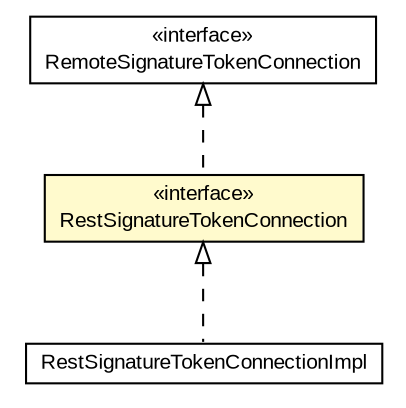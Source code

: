 #!/usr/local/bin/dot
#
# Class diagram 
# Generated by UMLGraph version R5_6-24-gf6e263 (http://www.umlgraph.org/)
#

digraph G {
	edge [fontname="arial",fontsize=10,labelfontname="arial",labelfontsize=10];
	node [fontname="arial",fontsize=10,shape=plaintext];
	nodesep=0.25;
	ranksep=0.5;
	// eu.europa.esig.dss.token.RestSignatureTokenConnectionImpl
	c569150 [label=<<table title="eu.europa.esig.dss.token.RestSignatureTokenConnectionImpl" border="0" cellborder="1" cellspacing="0" cellpadding="2" port="p" href="./RestSignatureTokenConnectionImpl.html">
		<tr><td><table border="0" cellspacing="0" cellpadding="1">
<tr><td align="center" balign="center"> RestSignatureTokenConnectionImpl </td></tr>
		</table></td></tr>
		</table>>, URL="./RestSignatureTokenConnectionImpl.html", fontname="arial", fontcolor="black", fontsize=10.0];
	// eu.europa.esig.dss.token.RestSignatureTokenConnection
	c569151 [label=<<table title="eu.europa.esig.dss.token.RestSignatureTokenConnection" border="0" cellborder="1" cellspacing="0" cellpadding="2" port="p" bgcolor="lemonChiffon" href="./RestSignatureTokenConnection.html">
		<tr><td><table border="0" cellspacing="0" cellpadding="1">
<tr><td align="center" balign="center"> &#171;interface&#187; </td></tr>
<tr><td align="center" balign="center"> RestSignatureTokenConnection </td></tr>
		</table></td></tr>
		</table>>, URL="./RestSignatureTokenConnection.html", fontname="arial", fontcolor="black", fontsize=10.0];
	// eu.europa.esig.dss.token.RemoteSignatureTokenConnection
	c569161 [label=<<table title="eu.europa.esig.dss.token.RemoteSignatureTokenConnection" border="0" cellborder="1" cellspacing="0" cellpadding="2" port="p" href="./RemoteSignatureTokenConnection.html">
		<tr><td><table border="0" cellspacing="0" cellpadding="1">
<tr><td align="center" balign="center"> &#171;interface&#187; </td></tr>
<tr><td align="center" balign="center"> RemoteSignatureTokenConnection </td></tr>
		</table></td></tr>
		</table>>, URL="./RemoteSignatureTokenConnection.html", fontname="arial", fontcolor="black", fontsize=10.0];
	//eu.europa.esig.dss.token.RestSignatureTokenConnectionImpl implements eu.europa.esig.dss.token.RestSignatureTokenConnection
	c569151:p -> c569150:p [dir=back,arrowtail=empty,style=dashed];
	//eu.europa.esig.dss.token.RestSignatureTokenConnection implements eu.europa.esig.dss.token.RemoteSignatureTokenConnection
	c569161:p -> c569151:p [dir=back,arrowtail=empty,style=dashed];
}

